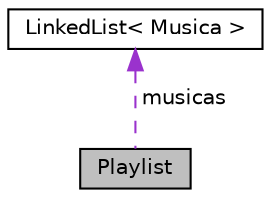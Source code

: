 digraph "Playlist"
{
 // LATEX_PDF_SIZE
  edge [fontname="Helvetica",fontsize="10",labelfontname="Helvetica",labelfontsize="10"];
  node [fontname="Helvetica",fontsize="10",shape=record];
  Node1 [label="Playlist",height=0.2,width=0.4,color="black", fillcolor="grey75", style="filled", fontcolor="black",tooltip=" "];
  Node2 -> Node1 [dir="back",color="darkorchid3",fontsize="10",style="dashed",label=" musicas" ,fontname="Helvetica"];
  Node2 [label="LinkedList\< Musica \>",height=0.2,width=0.4,color="black", fillcolor="white", style="filled",URL="$classLinkedList.html",tooltip=" "];
}

